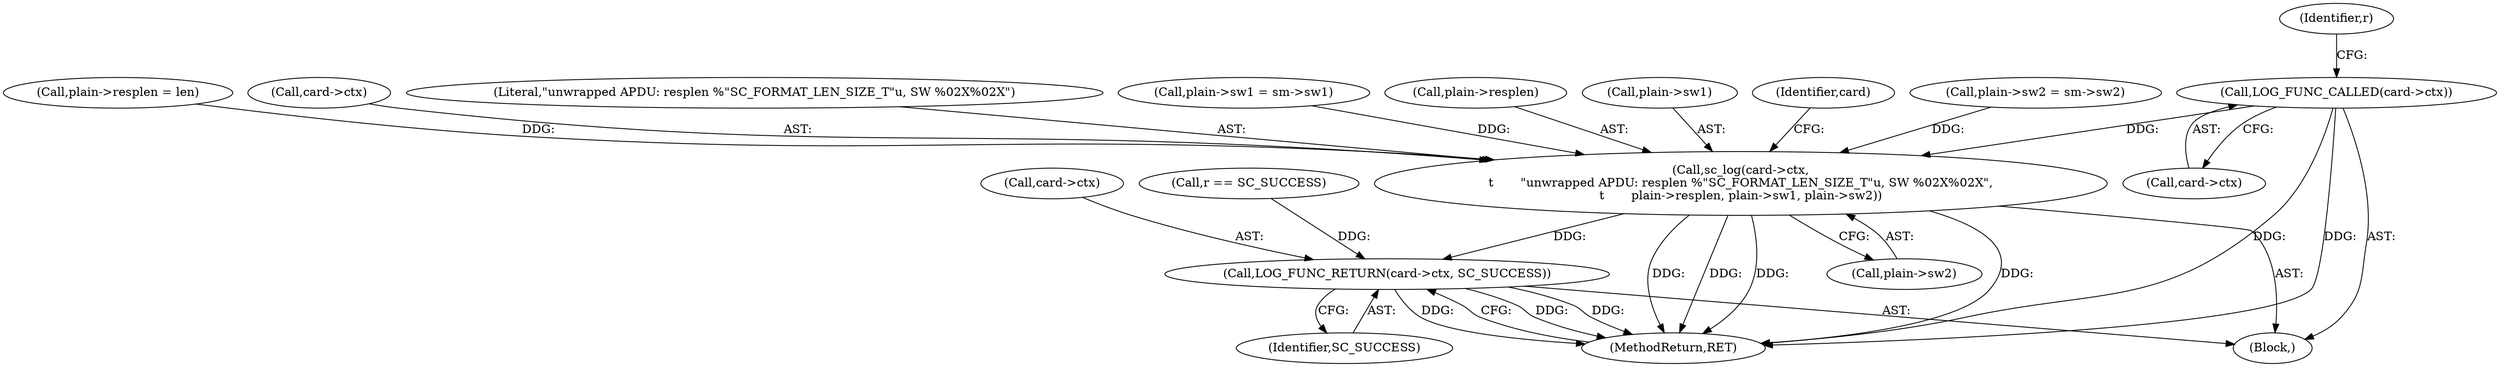 digraph "0_OpenSC_8fe377e93b4b56060e5bbfb6f3142ceaeca744fa_8@pointer" {
"1000128" [label="(Call,LOG_FUNC_CALLED(card->ctx))"];
"1000203" [label="(Call,sc_log(card->ctx,\n\t       \"unwrapped APDU: resplen %\"SC_FORMAT_LEN_SIZE_T\"u, SW %02X%02X\",\n\t       plain->resplen, plain->sw1, plain->sw2))"];
"1000217" [label="(Call,LOG_FUNC_RETURN(card->ctx, SC_SUCCESS))"];
"1000133" [label="(Identifier,r)"];
"1000203" [label="(Call,sc_log(card->ctx,\n\t       \"unwrapped APDU: resplen %\"SC_FORMAT_LEN_SIZE_T\"u, SW %02X%02X\",\n\t       plain->resplen, plain->sw1, plain->sw2))"];
"1000204" [label="(Call,card->ctx)"];
"1000207" [label="(Literal,\"unwrapped APDU: resplen %\"SC_FORMAT_LEN_SIZE_T\"u, SW %02X%02X\")"];
"1000143" [label="(Call,r == SC_SUCCESS)"];
"1000189" [label="(Call,plain->sw1 = sm->sw1)"];
"1000208" [label="(Call,plain->resplen)"];
"1000128" [label="(Call,LOG_FUNC_CALLED(card->ctx))"];
"1000211" [label="(Call,plain->sw1)"];
"1000218" [label="(Call,card->ctx)"];
"1000222" [label="(MethodReturn,RET)"];
"1000219" [label="(Identifier,card)"];
"1000104" [label="(Block,)"];
"1000129" [label="(Call,card->ctx)"];
"1000217" [label="(Call,LOG_FUNC_RETURN(card->ctx, SC_SUCCESS))"];
"1000221" [label="(Identifier,SC_SUCCESS)"];
"1000214" [label="(Call,plain->sw2)"];
"1000196" [label="(Call,plain->sw2 = sm->sw2)"];
"1000184" [label="(Call,plain->resplen = len)"];
"1000128" -> "1000104"  [label="AST: "];
"1000128" -> "1000129"  [label="CFG: "];
"1000129" -> "1000128"  [label="AST: "];
"1000133" -> "1000128"  [label="CFG: "];
"1000128" -> "1000222"  [label="DDG: "];
"1000128" -> "1000222"  [label="DDG: "];
"1000128" -> "1000203"  [label="DDG: "];
"1000203" -> "1000104"  [label="AST: "];
"1000203" -> "1000214"  [label="CFG: "];
"1000204" -> "1000203"  [label="AST: "];
"1000207" -> "1000203"  [label="AST: "];
"1000208" -> "1000203"  [label="AST: "];
"1000211" -> "1000203"  [label="AST: "];
"1000214" -> "1000203"  [label="AST: "];
"1000219" -> "1000203"  [label="CFG: "];
"1000203" -> "1000222"  [label="DDG: "];
"1000203" -> "1000222"  [label="DDG: "];
"1000203" -> "1000222"  [label="DDG: "];
"1000203" -> "1000222"  [label="DDG: "];
"1000184" -> "1000203"  [label="DDG: "];
"1000189" -> "1000203"  [label="DDG: "];
"1000196" -> "1000203"  [label="DDG: "];
"1000203" -> "1000217"  [label="DDG: "];
"1000217" -> "1000104"  [label="AST: "];
"1000217" -> "1000221"  [label="CFG: "];
"1000218" -> "1000217"  [label="AST: "];
"1000221" -> "1000217"  [label="AST: "];
"1000222" -> "1000217"  [label="CFG: "];
"1000217" -> "1000222"  [label="DDG: "];
"1000217" -> "1000222"  [label="DDG: "];
"1000217" -> "1000222"  [label="DDG: "];
"1000143" -> "1000217"  [label="DDG: "];
}
